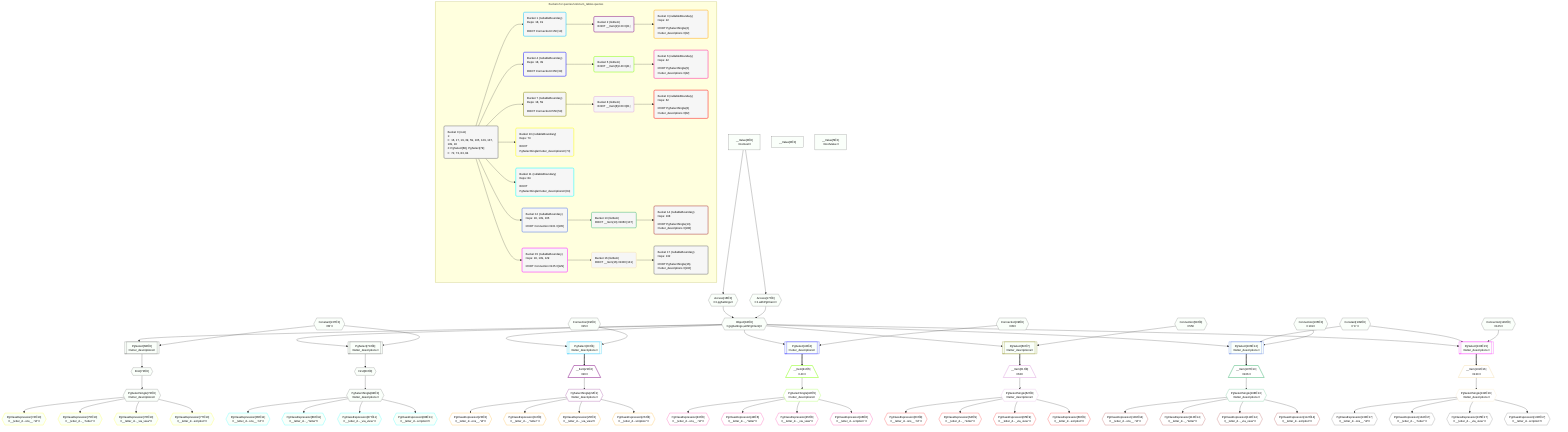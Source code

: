 %%{init: {'themeVariables': { 'fontSize': '12px'}}}%%
graph TD
    classDef path fill:#eee,stroke:#000,color:#000
    classDef plan fill:#fff,stroke-width:1px,color:#000
    classDef itemplan fill:#fff,stroke-width:2px,color:#000
    classDef unbatchedplan fill:#dff,stroke-width:1px,color:#000
    classDef sideeffectplan fill:#fcc,stroke-width:2px,color:#000
    classDef bucket fill:#f6f6f6,color:#000,stroke-width:2px,text-align:left


    %% plan dependencies
    Object18{{"Object[18∈0]<br />ᐸ{pgSettings,withPgClient}ᐳ"}}:::plan
    Access16{{"Access[16∈0]<br />ᐸ3.pgSettingsᐳ"}}:::plan
    Access17{{"Access[17∈0]<br />ᐸ3.withPgClientᐳ"}}:::plan
    Access16 & Access17 --> Object18
    PgSelect68[["PgSelect[68∈0]<br />ᐸletter_descriptionsᐳ"]]:::plan
    Constant137{{"Constant[137∈0]<br />ᐸ'B'ᐳ"}}:::plan
    Object18 & Constant137 --> PgSelect68
    PgSelect79[["PgSelect[79∈0]<br />ᐸletter_descriptionsᐳ"]]:::plan
    Object18 & Constant137 --> PgSelect79
    __Value3["__Value[3∈0]<br />ᐸcontextᐳ"]:::plan
    __Value3 --> Access16
    __Value3 --> Access17
    First72{{"First[72∈0]"}}:::plan
    PgSelect68 --> First72
    PgSelectSingle73{{"PgSelectSingle[73∈0]<br />ᐸletter_descriptionsᐳ"}}:::plan
    First72 --> PgSelectSingle73
    First83{{"First[83∈0]"}}:::plan
    PgSelect79 --> First83
    PgSelectSingle84{{"PgSelectSingle[84∈0]<br />ᐸletter_descriptionsᐳ"}}:::plan
    First83 --> PgSelectSingle84
    __Value0["__Value[0∈0]"]:::plan
    __Value5["__Value[5∈0]<br />ᐸrootValueᐳ"]:::plan
    Connection19{{"Connection[19∈0]<br />ᐸ15ᐳ"}}:::plan
    Connection39{{"Connection[39∈0]<br />ᐸ35ᐳ"}}:::plan
    Connection59{{"Connection[59∈0]<br />ᐸ55ᐳ"}}:::plan
    Connection105{{"Connection[105∈0]<br />ᐸ101ᐳ"}}:::plan
    Connection129{{"Connection[129∈0]<br />ᐸ125ᐳ"}}:::plan
    Constant139{{"Constant[139∈0]<br />ᐸ'C'ᐳ"}}:::plan
    PgSelect20[["PgSelect[20∈1]<br />ᐸletter_descriptionsᐳ"]]:::plan
    Object18 & Connection19 --> PgSelect20
    __Item21[/"__Item[21∈2]<br />ᐸ20ᐳ"\]:::itemplan
    PgSelect20 ==> __Item21
    PgSelectSingle22{{"PgSelectSingle[22∈2]<br />ᐸletter_descriptionsᐳ"}}:::plan
    __Item21 --> PgSelectSingle22
    PgClassExpression23{{"PgClassExpression[23∈3]<br />ᐸ__letter_d...ons__.”id”ᐳ"}}:::plan
    PgSelectSingle22 --> PgClassExpression23
    PgClassExpression24{{"PgClassExpression[24∈3]<br />ᐸ__letter_d..._.”letter”ᐳ"}}:::plan
    PgSelectSingle22 --> PgClassExpression24
    PgClassExpression25{{"PgClassExpression[25∈3]<br />ᐸ__letter_d..._via_view”ᐳ"}}:::plan
    PgSelectSingle22 --> PgClassExpression25
    PgClassExpression26{{"PgClassExpression[26∈3]<br />ᐸ__letter_d...scription”ᐳ"}}:::plan
    PgSelectSingle22 --> PgClassExpression26
    PgSelect40[["PgSelect[40∈4]<br />ᐸletter_descriptionsᐳ"]]:::plan
    Object18 & Connection39 --> PgSelect40
    __Item41[/"__Item[41∈5]<br />ᐸ40ᐳ"\]:::itemplan
    PgSelect40 ==> __Item41
    PgSelectSingle42{{"PgSelectSingle[42∈5]<br />ᐸletter_descriptionsᐳ"}}:::plan
    __Item41 --> PgSelectSingle42
    PgClassExpression43{{"PgClassExpression[43∈6]<br />ᐸ__letter_d...ons__.”id”ᐳ"}}:::plan
    PgSelectSingle42 --> PgClassExpression43
    PgClassExpression44{{"PgClassExpression[44∈6]<br />ᐸ__letter_d..._.”letter”ᐳ"}}:::plan
    PgSelectSingle42 --> PgClassExpression44
    PgClassExpression45{{"PgClassExpression[45∈6]<br />ᐸ__letter_d..._via_view”ᐳ"}}:::plan
    PgSelectSingle42 --> PgClassExpression45
    PgClassExpression46{{"PgClassExpression[46∈6]<br />ᐸ__letter_d...scription”ᐳ"}}:::plan
    PgSelectSingle42 --> PgClassExpression46
    PgSelect60[["PgSelect[60∈7]<br />ᐸletter_descriptionsᐳ"]]:::plan
    Object18 & Connection59 --> PgSelect60
    __Item61[/"__Item[61∈8]<br />ᐸ60ᐳ"\]:::itemplan
    PgSelect60 ==> __Item61
    PgSelectSingle62{{"PgSelectSingle[62∈8]<br />ᐸletter_descriptionsᐳ"}}:::plan
    __Item61 --> PgSelectSingle62
    PgClassExpression63{{"PgClassExpression[63∈9]<br />ᐸ__letter_d...ons__.”id”ᐳ"}}:::plan
    PgSelectSingle62 --> PgClassExpression63
    PgClassExpression64{{"PgClassExpression[64∈9]<br />ᐸ__letter_d..._.”letter”ᐳ"}}:::plan
    PgSelectSingle62 --> PgClassExpression64
    PgClassExpression65{{"PgClassExpression[65∈9]<br />ᐸ__letter_d..._via_view”ᐳ"}}:::plan
    PgSelectSingle62 --> PgClassExpression65
    PgClassExpression66{{"PgClassExpression[66∈9]<br />ᐸ__letter_d...scription”ᐳ"}}:::plan
    PgSelectSingle62 --> PgClassExpression66
    PgClassExpression74{{"PgClassExpression[74∈10]<br />ᐸ__letter_d...ons__.”id”ᐳ"}}:::plan
    PgSelectSingle73 --> PgClassExpression74
    PgClassExpression75{{"PgClassExpression[75∈10]<br />ᐸ__letter_d..._.”letter”ᐳ"}}:::plan
    PgSelectSingle73 --> PgClassExpression75
    PgClassExpression76{{"PgClassExpression[76∈10]<br />ᐸ__letter_d..._via_view”ᐳ"}}:::plan
    PgSelectSingle73 --> PgClassExpression76
    PgClassExpression77{{"PgClassExpression[77∈10]<br />ᐸ__letter_d...scription”ᐳ"}}:::plan
    PgSelectSingle73 --> PgClassExpression77
    PgClassExpression85{{"PgClassExpression[85∈11]<br />ᐸ__letter_d...ons__.”id”ᐳ"}}:::plan
    PgSelectSingle84 --> PgClassExpression85
    PgClassExpression86{{"PgClassExpression[86∈11]<br />ᐸ__letter_d..._.”letter”ᐳ"}}:::plan
    PgSelectSingle84 --> PgClassExpression86
    PgClassExpression87{{"PgClassExpression[87∈11]<br />ᐸ__letter_d..._via_view”ᐳ"}}:::plan
    PgSelectSingle84 --> PgClassExpression87
    PgClassExpression88{{"PgClassExpression[88∈11]<br />ᐸ__letter_d...scription”ᐳ"}}:::plan
    PgSelectSingle84 --> PgClassExpression88
    PgSelect106[["PgSelect[106∈12]<br />ᐸletter_descriptionsᐳ"]]:::plan
    Object18 & Constant139 & Connection105 --> PgSelect106
    __Item107[/"__Item[107∈13]<br />ᐸ106ᐳ"\]:::itemplan
    PgSelect106 ==> __Item107
    PgSelectSingle108{{"PgSelectSingle[108∈13]<br />ᐸletter_descriptionsᐳ"}}:::plan
    __Item107 --> PgSelectSingle108
    PgClassExpression109{{"PgClassExpression[109∈14]<br />ᐸ__letter_d...ons__.”id”ᐳ"}}:::plan
    PgSelectSingle108 --> PgClassExpression109
    PgClassExpression110{{"PgClassExpression[110∈14]<br />ᐸ__letter_d..._.”letter”ᐳ"}}:::plan
    PgSelectSingle108 --> PgClassExpression110
    PgClassExpression111{{"PgClassExpression[111∈14]<br />ᐸ__letter_d..._via_view”ᐳ"}}:::plan
    PgSelectSingle108 --> PgClassExpression111
    PgClassExpression112{{"PgClassExpression[112∈14]<br />ᐸ__letter_d...scription”ᐳ"}}:::plan
    PgSelectSingle108 --> PgClassExpression112
    PgSelect130[["PgSelect[130∈15]<br />ᐸletter_descriptionsᐳ"]]:::plan
    Object18 & Constant139 & Connection129 --> PgSelect130
    __Item131[/"__Item[131∈16]<br />ᐸ130ᐳ"\]:::itemplan
    PgSelect130 ==> __Item131
    PgSelectSingle132{{"PgSelectSingle[132∈16]<br />ᐸletter_descriptionsᐳ"}}:::plan
    __Item131 --> PgSelectSingle132
    PgClassExpression133{{"PgClassExpression[133∈17]<br />ᐸ__letter_d...ons__.”id”ᐳ"}}:::plan
    PgSelectSingle132 --> PgClassExpression133
    PgClassExpression134{{"PgClassExpression[134∈17]<br />ᐸ__letter_d..._.”letter”ᐳ"}}:::plan
    PgSelectSingle132 --> PgClassExpression134
    PgClassExpression135{{"PgClassExpression[135∈17]<br />ᐸ__letter_d..._via_view”ᐳ"}}:::plan
    PgSelectSingle132 --> PgClassExpression135
    PgClassExpression136{{"PgClassExpression[136∈17]<br />ᐸ__letter_d...scription”ᐳ"}}:::plan
    PgSelectSingle132 --> PgClassExpression136

    %% define steps

    subgraph "Buckets for queries/v4/enum_tables.queries"
    Bucket0("Bucket 0 (root)<br />1: <br />ᐳ: 16, 17, 19, 39, 59, 105, 129, 137, 139, 18<br />2: PgSelect[68], PgSelect[79]<br />ᐳ: 72, 73, 83, 84"):::bucket
    classDef bucket0 stroke:#696969
    class Bucket0,__Value0,__Value3,__Value5,Access16,Access17,Object18,Connection19,Connection39,Connection59,PgSelect68,First72,PgSelectSingle73,PgSelect79,First83,PgSelectSingle84,Connection105,Connection129,Constant137,Constant139 bucket0
    Bucket1("Bucket 1 (nullableBoundary)<br />Deps: 18, 19<br /><br />ROOT Connectionᐸ15ᐳ[19]"):::bucket
    classDef bucket1 stroke:#00bfff
    class Bucket1,PgSelect20 bucket1
    Bucket2("Bucket 2 (listItem)<br />ROOT __Item{2}ᐸ20ᐳ[21]"):::bucket
    classDef bucket2 stroke:#7f007f
    class Bucket2,__Item21,PgSelectSingle22 bucket2
    Bucket3("Bucket 3 (nullableBoundary)<br />Deps: 22<br /><br />ROOT PgSelectSingle{2}ᐸletter_descriptionsᐳ[22]"):::bucket
    classDef bucket3 stroke:#ffa500
    class Bucket3,PgClassExpression23,PgClassExpression24,PgClassExpression25,PgClassExpression26 bucket3
    Bucket4("Bucket 4 (nullableBoundary)<br />Deps: 18, 39<br /><br />ROOT Connectionᐸ35ᐳ[39]"):::bucket
    classDef bucket4 stroke:#0000ff
    class Bucket4,PgSelect40 bucket4
    Bucket5("Bucket 5 (listItem)<br />ROOT __Item{5}ᐸ40ᐳ[41]"):::bucket
    classDef bucket5 stroke:#7fff00
    class Bucket5,__Item41,PgSelectSingle42 bucket5
    Bucket6("Bucket 6 (nullableBoundary)<br />Deps: 42<br /><br />ROOT PgSelectSingle{5}ᐸletter_descriptionsᐳ[42]"):::bucket
    classDef bucket6 stroke:#ff1493
    class Bucket6,PgClassExpression43,PgClassExpression44,PgClassExpression45,PgClassExpression46 bucket6
    Bucket7("Bucket 7 (nullableBoundary)<br />Deps: 18, 59<br /><br />ROOT Connectionᐸ55ᐳ[59]"):::bucket
    classDef bucket7 stroke:#808000
    class Bucket7,PgSelect60 bucket7
    Bucket8("Bucket 8 (listItem)<br />ROOT __Item{8}ᐸ60ᐳ[61]"):::bucket
    classDef bucket8 stroke:#dda0dd
    class Bucket8,__Item61,PgSelectSingle62 bucket8
    Bucket9("Bucket 9 (nullableBoundary)<br />Deps: 62<br /><br />ROOT PgSelectSingle{8}ᐸletter_descriptionsᐳ[62]"):::bucket
    classDef bucket9 stroke:#ff0000
    class Bucket9,PgClassExpression63,PgClassExpression64,PgClassExpression65,PgClassExpression66 bucket9
    Bucket10("Bucket 10 (nullableBoundary)<br />Deps: 73<br /><br />ROOT PgSelectSingleᐸletter_descriptionsᐳ[73]"):::bucket
    classDef bucket10 stroke:#ffff00
    class Bucket10,PgClassExpression74,PgClassExpression75,PgClassExpression76,PgClassExpression77 bucket10
    Bucket11("Bucket 11 (nullableBoundary)<br />Deps: 84<br /><br />ROOT PgSelectSingleᐸletter_descriptionsᐳ[84]"):::bucket
    classDef bucket11 stroke:#00ffff
    class Bucket11,PgClassExpression85,PgClassExpression86,PgClassExpression87,PgClassExpression88 bucket11
    Bucket12("Bucket 12 (nullableBoundary)<br />Deps: 18, 139, 105<br /><br />ROOT Connectionᐸ101ᐳ[105]"):::bucket
    classDef bucket12 stroke:#4169e1
    class Bucket12,PgSelect106 bucket12
    Bucket13("Bucket 13 (listItem)<br />ROOT __Item{13}ᐸ106ᐳ[107]"):::bucket
    classDef bucket13 stroke:#3cb371
    class Bucket13,__Item107,PgSelectSingle108 bucket13
    Bucket14("Bucket 14 (nullableBoundary)<br />Deps: 108<br /><br />ROOT PgSelectSingle{13}ᐸletter_descriptionsᐳ[108]"):::bucket
    classDef bucket14 stroke:#a52a2a
    class Bucket14,PgClassExpression109,PgClassExpression110,PgClassExpression111,PgClassExpression112 bucket14
    Bucket15("Bucket 15 (nullableBoundary)<br />Deps: 18, 139, 129<br /><br />ROOT Connectionᐸ125ᐳ[129]"):::bucket
    classDef bucket15 stroke:#ff00ff
    class Bucket15,PgSelect130 bucket15
    Bucket16("Bucket 16 (listItem)<br />ROOT __Item{16}ᐸ130ᐳ[131]"):::bucket
    classDef bucket16 stroke:#f5deb3
    class Bucket16,__Item131,PgSelectSingle132 bucket16
    Bucket17("Bucket 17 (nullableBoundary)<br />Deps: 132<br /><br />ROOT PgSelectSingle{16}ᐸletter_descriptionsᐳ[132]"):::bucket
    classDef bucket17 stroke:#696969
    class Bucket17,PgClassExpression133,PgClassExpression134,PgClassExpression135,PgClassExpression136 bucket17
    Bucket0 --> Bucket1 & Bucket4 & Bucket7 & Bucket10 & Bucket11 & Bucket12 & Bucket15
    Bucket1 --> Bucket2
    Bucket2 --> Bucket3
    Bucket4 --> Bucket5
    Bucket5 --> Bucket6
    Bucket7 --> Bucket8
    Bucket8 --> Bucket9
    Bucket12 --> Bucket13
    Bucket13 --> Bucket14
    Bucket15 --> Bucket16
    Bucket16 --> Bucket17
    classDef unary fill:#fafffa,borderWidth:8px
    class Object18,PgSelect68,PgSelect79,Access16,Access17,First72,PgSelectSingle73,First83,PgSelectSingle84,__Value0,__Value3,__Value5,Connection19,Connection39,Connection59,Connection105,Connection129,Constant137,Constant139,PgSelect20,PgSelect40,PgSelect60,PgClassExpression74,PgClassExpression75,PgClassExpression76,PgClassExpression77,PgClassExpression85,PgClassExpression86,PgClassExpression87,PgClassExpression88,PgSelect106,PgSelect130 unary
    end